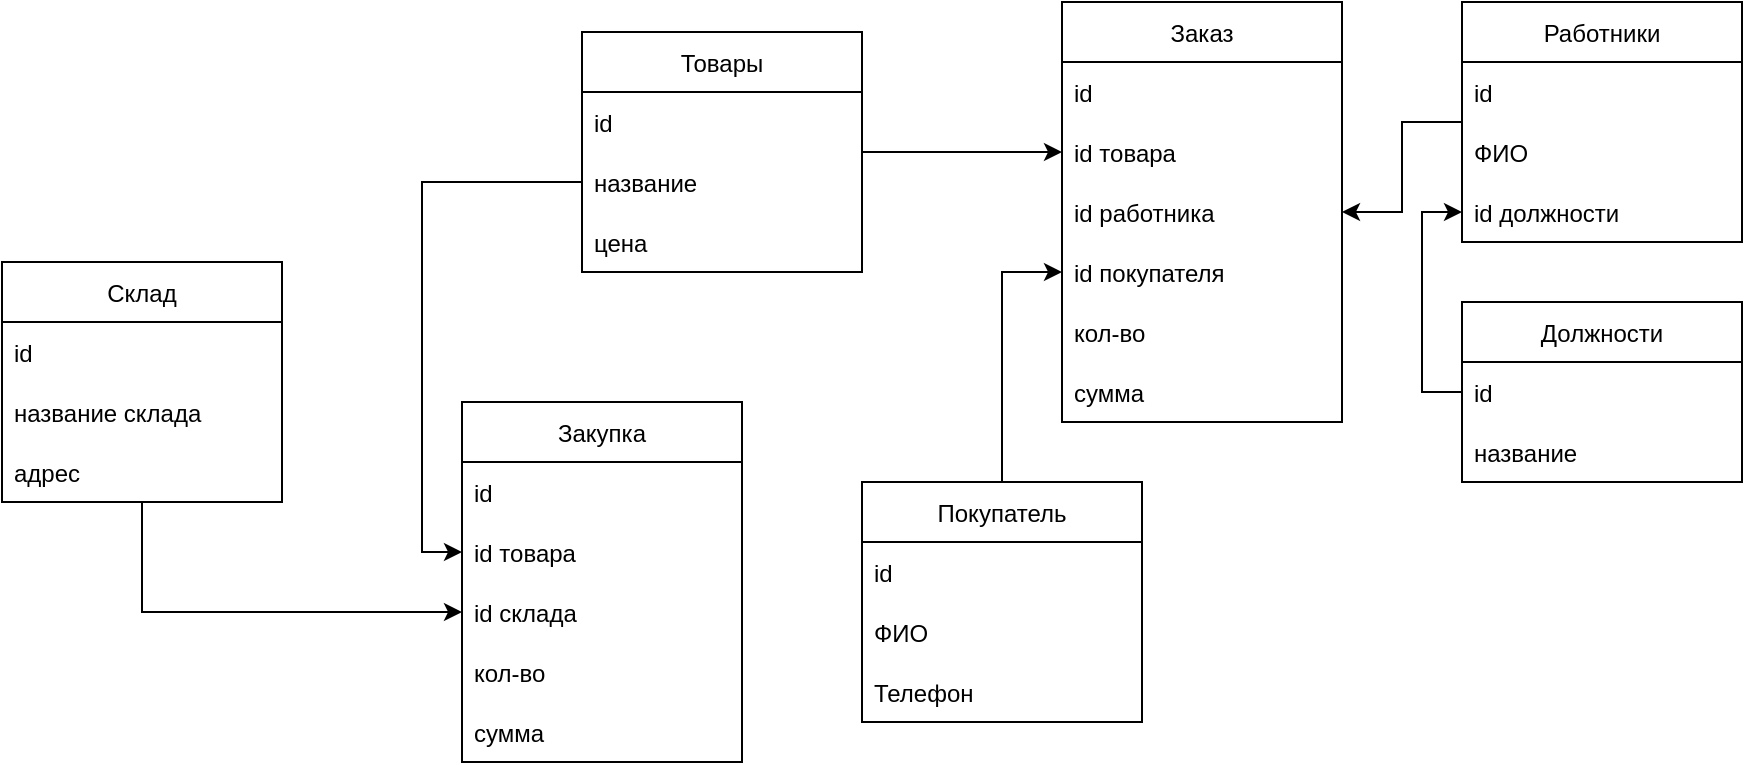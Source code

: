 <mxfile version="16.5.4" type="github">
  <diagram id="bReoNBew56GqKcerDRGZ" name="Page-1">
    <mxGraphModel dx="1808" dy="522" grid="1" gridSize="10" guides="1" tooltips="1" connect="1" arrows="1" fold="1" page="1" pageScale="1" pageWidth="827" pageHeight="1169" math="0" shadow="0">
      <root>
        <mxCell id="0" />
        <mxCell id="1" parent="0" />
        <mxCell id="HzvhOyikeaEiVE4MaC2M-1" value="Заказ" style="swimlane;fontStyle=0;childLayout=stackLayout;horizontal=1;startSize=30;horizontalStack=0;resizeParent=1;resizeParentMax=0;resizeLast=0;collapsible=1;marginBottom=0;" vertex="1" parent="1">
          <mxGeometry x="320" y="30" width="140" height="210" as="geometry" />
        </mxCell>
        <mxCell id="HzvhOyikeaEiVE4MaC2M-2" value="id" style="text;strokeColor=none;fillColor=none;align=left;verticalAlign=middle;spacingLeft=4;spacingRight=4;overflow=hidden;points=[[0,0.5],[1,0.5]];portConstraint=eastwest;rotatable=0;" vertex="1" parent="HzvhOyikeaEiVE4MaC2M-1">
          <mxGeometry y="30" width="140" height="30" as="geometry" />
        </mxCell>
        <mxCell id="HzvhOyikeaEiVE4MaC2M-3" value="id товара" style="text;strokeColor=none;fillColor=none;align=left;verticalAlign=middle;spacingLeft=4;spacingRight=4;overflow=hidden;points=[[0,0.5],[1,0.5]];portConstraint=eastwest;rotatable=0;" vertex="1" parent="HzvhOyikeaEiVE4MaC2M-1">
          <mxGeometry y="60" width="140" height="30" as="geometry" />
        </mxCell>
        <mxCell id="HzvhOyikeaEiVE4MaC2M-4" value="id работника" style="text;strokeColor=none;fillColor=none;align=left;verticalAlign=middle;spacingLeft=4;spacingRight=4;overflow=hidden;points=[[0,0.5],[1,0.5]];portConstraint=eastwest;rotatable=0;" vertex="1" parent="HzvhOyikeaEiVE4MaC2M-1">
          <mxGeometry y="90" width="140" height="30" as="geometry" />
        </mxCell>
        <mxCell id="HzvhOyikeaEiVE4MaC2M-34" value="id покупателя" style="text;strokeColor=none;fillColor=none;align=left;verticalAlign=middle;spacingLeft=4;spacingRight=4;overflow=hidden;points=[[0,0.5],[1,0.5]];portConstraint=eastwest;rotatable=0;" vertex="1" parent="HzvhOyikeaEiVE4MaC2M-1">
          <mxGeometry y="120" width="140" height="30" as="geometry" />
        </mxCell>
        <mxCell id="HzvhOyikeaEiVE4MaC2M-39" value="кол-во" style="text;strokeColor=none;fillColor=none;align=left;verticalAlign=middle;spacingLeft=4;spacingRight=4;overflow=hidden;points=[[0,0.5],[1,0.5]];portConstraint=eastwest;rotatable=0;" vertex="1" parent="HzvhOyikeaEiVE4MaC2M-1">
          <mxGeometry y="150" width="140" height="30" as="geometry" />
        </mxCell>
        <mxCell id="HzvhOyikeaEiVE4MaC2M-40" value="сумма" style="text;strokeColor=none;fillColor=none;align=left;verticalAlign=middle;spacingLeft=4;spacingRight=4;overflow=hidden;points=[[0,0.5],[1,0.5]];portConstraint=eastwest;rotatable=0;" vertex="1" parent="HzvhOyikeaEiVE4MaC2M-1">
          <mxGeometry y="180" width="140" height="30" as="geometry" />
        </mxCell>
        <mxCell id="HzvhOyikeaEiVE4MaC2M-66" style="edgeStyle=orthogonalEdgeStyle;rounded=0;orthogonalLoop=1;jettySize=auto;html=1;entryX=0;entryY=0.5;entryDx=0;entryDy=0;" edge="1" parent="1" source="HzvhOyikeaEiVE4MaC2M-5" target="HzvhOyikeaEiVE4MaC2M-3">
          <mxGeometry relative="1" as="geometry" />
        </mxCell>
        <mxCell id="HzvhOyikeaEiVE4MaC2M-5" value="Товары" style="swimlane;fontStyle=0;childLayout=stackLayout;horizontal=1;startSize=30;horizontalStack=0;resizeParent=1;resizeParentMax=0;resizeLast=0;collapsible=1;marginBottom=0;" vertex="1" parent="1">
          <mxGeometry x="80" y="45" width="140" height="120" as="geometry" />
        </mxCell>
        <mxCell id="HzvhOyikeaEiVE4MaC2M-6" value="id" style="text;strokeColor=none;fillColor=none;align=left;verticalAlign=middle;spacingLeft=4;spacingRight=4;overflow=hidden;points=[[0,0.5],[1,0.5]];portConstraint=eastwest;rotatable=0;" vertex="1" parent="HzvhOyikeaEiVE4MaC2M-5">
          <mxGeometry y="30" width="140" height="30" as="geometry" />
        </mxCell>
        <mxCell id="HzvhOyikeaEiVE4MaC2M-7" value="название" style="text;strokeColor=none;fillColor=none;align=left;verticalAlign=middle;spacingLeft=4;spacingRight=4;overflow=hidden;points=[[0,0.5],[1,0.5]];portConstraint=eastwest;rotatable=0;" vertex="1" parent="HzvhOyikeaEiVE4MaC2M-5">
          <mxGeometry y="60" width="140" height="30" as="geometry" />
        </mxCell>
        <mxCell id="HzvhOyikeaEiVE4MaC2M-8" value="цена" style="text;strokeColor=none;fillColor=none;align=left;verticalAlign=middle;spacingLeft=4;spacingRight=4;overflow=hidden;points=[[0,0.5],[1,0.5]];portConstraint=eastwest;rotatable=0;" vertex="1" parent="HzvhOyikeaEiVE4MaC2M-5">
          <mxGeometry y="90" width="140" height="30" as="geometry" />
        </mxCell>
        <mxCell id="HzvhOyikeaEiVE4MaC2M-37" style="edgeStyle=orthogonalEdgeStyle;rounded=0;orthogonalLoop=1;jettySize=auto;html=1;entryX=0;entryY=0.5;entryDx=0;entryDy=0;" edge="1" parent="1" source="HzvhOyikeaEiVE4MaC2M-9" target="HzvhOyikeaEiVE4MaC2M-34">
          <mxGeometry relative="1" as="geometry" />
        </mxCell>
        <mxCell id="HzvhOyikeaEiVE4MaC2M-9" value="Покупатель" style="swimlane;fontStyle=0;childLayout=stackLayout;horizontal=1;startSize=30;horizontalStack=0;resizeParent=1;resizeParentMax=0;resizeLast=0;collapsible=1;marginBottom=0;" vertex="1" parent="1">
          <mxGeometry x="220" y="270" width="140" height="120" as="geometry" />
        </mxCell>
        <mxCell id="HzvhOyikeaEiVE4MaC2M-10" value="id" style="text;strokeColor=none;fillColor=none;align=left;verticalAlign=middle;spacingLeft=4;spacingRight=4;overflow=hidden;points=[[0,0.5],[1,0.5]];portConstraint=eastwest;rotatable=0;" vertex="1" parent="HzvhOyikeaEiVE4MaC2M-9">
          <mxGeometry y="30" width="140" height="30" as="geometry" />
        </mxCell>
        <mxCell id="HzvhOyikeaEiVE4MaC2M-11" value="ФИО" style="text;strokeColor=none;fillColor=none;align=left;verticalAlign=middle;spacingLeft=4;spacingRight=4;overflow=hidden;points=[[0,0.5],[1,0.5]];portConstraint=eastwest;rotatable=0;" vertex="1" parent="HzvhOyikeaEiVE4MaC2M-9">
          <mxGeometry y="60" width="140" height="30" as="geometry" />
        </mxCell>
        <mxCell id="HzvhOyikeaEiVE4MaC2M-12" value="Телефон" style="text;strokeColor=none;fillColor=none;align=left;verticalAlign=middle;spacingLeft=4;spacingRight=4;overflow=hidden;points=[[0,0.5],[1,0.5]];portConstraint=eastwest;rotatable=0;" vertex="1" parent="HzvhOyikeaEiVE4MaC2M-9">
          <mxGeometry y="90" width="140" height="30" as="geometry" />
        </mxCell>
        <mxCell id="HzvhOyikeaEiVE4MaC2M-13" value="Закупка" style="swimlane;fontStyle=0;childLayout=stackLayout;horizontal=1;startSize=30;horizontalStack=0;resizeParent=1;resizeParentMax=0;resizeLast=0;collapsible=1;marginBottom=0;" vertex="1" parent="1">
          <mxGeometry x="20" y="230" width="140" height="180" as="geometry" />
        </mxCell>
        <mxCell id="HzvhOyikeaEiVE4MaC2M-14" value="id" style="text;strokeColor=none;fillColor=none;align=left;verticalAlign=middle;spacingLeft=4;spacingRight=4;overflow=hidden;points=[[0,0.5],[1,0.5]];portConstraint=eastwest;rotatable=0;" vertex="1" parent="HzvhOyikeaEiVE4MaC2M-13">
          <mxGeometry y="30" width="140" height="30" as="geometry" />
        </mxCell>
        <mxCell id="HzvhOyikeaEiVE4MaC2M-16" value="id товара" style="text;strokeColor=none;fillColor=none;align=left;verticalAlign=middle;spacingLeft=4;spacingRight=4;overflow=hidden;points=[[0,0.5],[1,0.5]];portConstraint=eastwest;rotatable=0;" vertex="1" parent="HzvhOyikeaEiVE4MaC2M-13">
          <mxGeometry y="60" width="140" height="30" as="geometry" />
        </mxCell>
        <mxCell id="HzvhOyikeaEiVE4MaC2M-15" value="id склада" style="text;strokeColor=none;fillColor=none;align=left;verticalAlign=middle;spacingLeft=4;spacingRight=4;overflow=hidden;points=[[0,0.5],[1,0.5]];portConstraint=eastwest;rotatable=0;" vertex="1" parent="HzvhOyikeaEiVE4MaC2M-13">
          <mxGeometry y="90" width="140" height="30" as="geometry" />
        </mxCell>
        <mxCell id="HzvhOyikeaEiVE4MaC2M-51" value="кол-во" style="text;strokeColor=none;fillColor=none;align=left;verticalAlign=middle;spacingLeft=4;spacingRight=4;overflow=hidden;points=[[0,0.5],[1,0.5]];portConstraint=eastwest;rotatable=0;" vertex="1" parent="HzvhOyikeaEiVE4MaC2M-13">
          <mxGeometry y="120" width="140" height="30" as="geometry" />
        </mxCell>
        <mxCell id="HzvhOyikeaEiVE4MaC2M-52" value="сумма" style="text;strokeColor=none;fillColor=none;align=left;verticalAlign=middle;spacingLeft=4;spacingRight=4;overflow=hidden;points=[[0,0.5],[1,0.5]];portConstraint=eastwest;rotatable=0;" vertex="1" parent="HzvhOyikeaEiVE4MaC2M-13">
          <mxGeometry y="150" width="140" height="30" as="geometry" />
        </mxCell>
        <mxCell id="HzvhOyikeaEiVE4MaC2M-42" style="edgeStyle=orthogonalEdgeStyle;rounded=0;orthogonalLoop=1;jettySize=auto;html=1;entryX=1;entryY=0.5;entryDx=0;entryDy=0;" edge="1" parent="1" source="HzvhOyikeaEiVE4MaC2M-18" target="HzvhOyikeaEiVE4MaC2M-4">
          <mxGeometry relative="1" as="geometry" />
        </mxCell>
        <mxCell id="HzvhOyikeaEiVE4MaC2M-18" value="Работники" style="swimlane;fontStyle=0;childLayout=stackLayout;horizontal=1;startSize=30;horizontalStack=0;resizeParent=1;resizeParentMax=0;resizeLast=0;collapsible=1;marginBottom=0;" vertex="1" parent="1">
          <mxGeometry x="520" y="30" width="140" height="120" as="geometry" />
        </mxCell>
        <mxCell id="HzvhOyikeaEiVE4MaC2M-19" value="id" style="text;strokeColor=none;fillColor=none;align=left;verticalAlign=middle;spacingLeft=4;spacingRight=4;overflow=hidden;points=[[0,0.5],[1,0.5]];portConstraint=eastwest;rotatable=0;" vertex="1" parent="HzvhOyikeaEiVE4MaC2M-18">
          <mxGeometry y="30" width="140" height="30" as="geometry" />
        </mxCell>
        <mxCell id="HzvhOyikeaEiVE4MaC2M-20" value="ФИО" style="text;strokeColor=none;fillColor=none;align=left;verticalAlign=middle;spacingLeft=4;spacingRight=4;overflow=hidden;points=[[0,0.5],[1,0.5]];portConstraint=eastwest;rotatable=0;" vertex="1" parent="HzvhOyikeaEiVE4MaC2M-18">
          <mxGeometry y="60" width="140" height="30" as="geometry" />
        </mxCell>
        <mxCell id="HzvhOyikeaEiVE4MaC2M-21" value="id должности" style="text;strokeColor=none;fillColor=none;align=left;verticalAlign=middle;spacingLeft=4;spacingRight=4;overflow=hidden;points=[[0,0.5],[1,0.5]];portConstraint=eastwest;rotatable=0;" vertex="1" parent="HzvhOyikeaEiVE4MaC2M-18">
          <mxGeometry y="90" width="140" height="30" as="geometry" />
        </mxCell>
        <mxCell id="HzvhOyikeaEiVE4MaC2M-65" style="edgeStyle=orthogonalEdgeStyle;rounded=0;orthogonalLoop=1;jettySize=auto;html=1;entryX=0;entryY=0.5;entryDx=0;entryDy=0;" edge="1" parent="1" source="HzvhOyikeaEiVE4MaC2M-22" target="HzvhOyikeaEiVE4MaC2M-15">
          <mxGeometry relative="1" as="geometry" />
        </mxCell>
        <mxCell id="HzvhOyikeaEiVE4MaC2M-22" value="Склад" style="swimlane;fontStyle=0;childLayout=stackLayout;horizontal=1;startSize=30;horizontalStack=0;resizeParent=1;resizeParentMax=0;resizeLast=0;collapsible=1;marginBottom=0;" vertex="1" parent="1">
          <mxGeometry x="-210" y="160" width="140" height="120" as="geometry" />
        </mxCell>
        <mxCell id="HzvhOyikeaEiVE4MaC2M-25" value="id" style="text;strokeColor=none;fillColor=none;align=left;verticalAlign=middle;spacingLeft=4;spacingRight=4;overflow=hidden;points=[[0,0.5],[1,0.5]];portConstraint=eastwest;rotatable=0;" vertex="1" parent="HzvhOyikeaEiVE4MaC2M-22">
          <mxGeometry y="30" width="140" height="30" as="geometry" />
        </mxCell>
        <mxCell id="HzvhOyikeaEiVE4MaC2M-23" value="название склада" style="text;strokeColor=none;fillColor=none;align=left;verticalAlign=middle;spacingLeft=4;spacingRight=4;overflow=hidden;points=[[0,0.5],[1,0.5]];portConstraint=eastwest;rotatable=0;" vertex="1" parent="HzvhOyikeaEiVE4MaC2M-22">
          <mxGeometry y="60" width="140" height="30" as="geometry" />
        </mxCell>
        <mxCell id="HzvhOyikeaEiVE4MaC2M-24" value="адрес" style="text;strokeColor=none;fillColor=none;align=left;verticalAlign=middle;spacingLeft=4;spacingRight=4;overflow=hidden;points=[[0,0.5],[1,0.5]];portConstraint=eastwest;rotatable=0;" vertex="1" parent="HzvhOyikeaEiVE4MaC2M-22">
          <mxGeometry y="90" width="140" height="30" as="geometry" />
        </mxCell>
        <mxCell id="HzvhOyikeaEiVE4MaC2M-56" value="Должности" style="swimlane;fontStyle=0;childLayout=stackLayout;horizontal=1;startSize=30;horizontalStack=0;resizeParent=1;resizeParentMax=0;resizeLast=0;collapsible=1;marginBottom=0;" vertex="1" parent="1">
          <mxGeometry x="520" y="180" width="140" height="90" as="geometry" />
        </mxCell>
        <mxCell id="HzvhOyikeaEiVE4MaC2M-57" value="id" style="text;strokeColor=none;fillColor=none;align=left;verticalAlign=middle;spacingLeft=4;spacingRight=4;overflow=hidden;points=[[0,0.5],[1,0.5]];portConstraint=eastwest;rotatable=0;" vertex="1" parent="HzvhOyikeaEiVE4MaC2M-56">
          <mxGeometry y="30" width="140" height="30" as="geometry" />
        </mxCell>
        <mxCell id="HzvhOyikeaEiVE4MaC2M-58" value="название" style="text;strokeColor=none;fillColor=none;align=left;verticalAlign=middle;spacingLeft=4;spacingRight=4;overflow=hidden;points=[[0,0.5],[1,0.5]];portConstraint=eastwest;rotatable=0;" vertex="1" parent="HzvhOyikeaEiVE4MaC2M-56">
          <mxGeometry y="60" width="140" height="30" as="geometry" />
        </mxCell>
        <mxCell id="HzvhOyikeaEiVE4MaC2M-61" style="edgeStyle=orthogonalEdgeStyle;rounded=0;orthogonalLoop=1;jettySize=auto;html=1;entryX=0;entryY=0.5;entryDx=0;entryDy=0;" edge="1" parent="1" source="HzvhOyikeaEiVE4MaC2M-57" target="HzvhOyikeaEiVE4MaC2M-21">
          <mxGeometry relative="1" as="geometry" />
        </mxCell>
        <mxCell id="HzvhOyikeaEiVE4MaC2M-64" style="edgeStyle=orthogonalEdgeStyle;rounded=0;orthogonalLoop=1;jettySize=auto;html=1;entryX=0;entryY=0.5;entryDx=0;entryDy=0;" edge="1" parent="1" source="HzvhOyikeaEiVE4MaC2M-7" target="HzvhOyikeaEiVE4MaC2M-16">
          <mxGeometry relative="1" as="geometry" />
        </mxCell>
      </root>
    </mxGraphModel>
  </diagram>
</mxfile>
